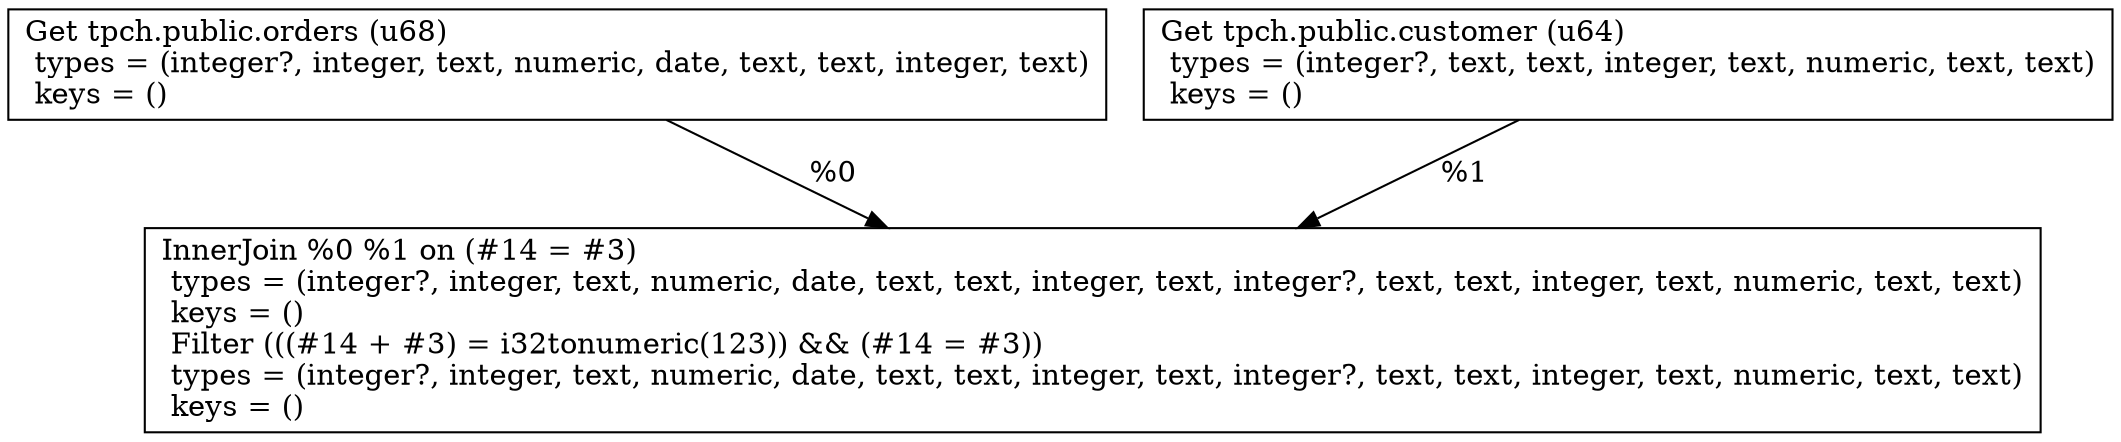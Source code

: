 digraph G {
    node0 [shape = record, label=" Get tpch.public.orders (u68)\l  types = (integer?, integer, text, numeric, date, text, text, integer, text)\l  keys = ()\l"]
    node1 [shape = record, label=" Get tpch.public.customer (u64)\l  types = (integer?, text, text, integer, text, numeric, text, text)\l  keys = ()\l"]
    node2 [shape = record, label=" InnerJoin %0 %1 on (#14 = #3)\l  types = (integer?, integer, text, numeric, date, text, text, integer, text, integer?, text, text, integer, text, numeric, text, text)\l  keys = ()\l Filter (((#14 + #3) = i32tonumeric(123)) && (#14 = #3))\l  types = (integer?, integer, text, numeric, date, text, text, integer, text, integer?, text, text, integer, text, numeric, text, text)\l  keys = ()\l"]
    node1 -> node2 [label = "%1\l"]
    node0 -> node2 [label = "%0\l"]
}
